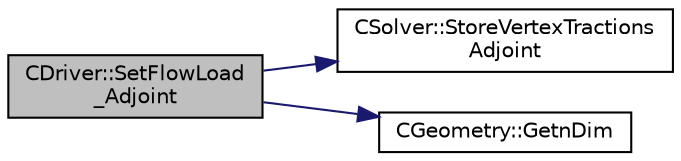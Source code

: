 digraph "CDriver::SetFlowLoad_Adjoint"
{
  edge [fontname="Helvetica",fontsize="10",labelfontname="Helvetica",labelfontsize="10"];
  node [fontname="Helvetica",fontsize="10",shape=record];
  rankdir="LR";
  Node1885 [label="CDriver::SetFlowLoad\l_Adjoint",height=0.2,width=0.4,color="black", fillcolor="grey75", style="filled", fontcolor="black"];
  Node1885 -> Node1886 [color="midnightblue",fontsize="10",style="solid",fontname="Helvetica"];
  Node1886 [label="CSolver::StoreVertexTractions\lAdjoint",height=0.2,width=0.4,color="black", fillcolor="white", style="filled",URL="$class_c_solver.html#a2854ab5b9479d3b8e17012b3a5dcec82",tooltip="Store the adjoints of the vertex tractions. "];
  Node1885 -> Node1887 [color="midnightblue",fontsize="10",style="solid",fontname="Helvetica"];
  Node1887 [label="CGeometry::GetnDim",height=0.2,width=0.4,color="black", fillcolor="white", style="filled",URL="$class_c_geometry.html#a2af01006c0c4f74ba089582f1a3587fe",tooltip="Get number of coordinates. "];
}
